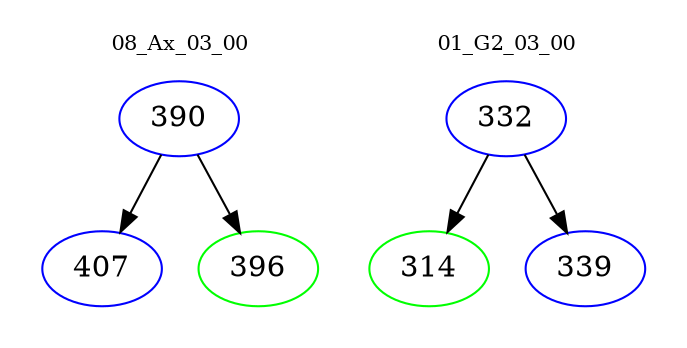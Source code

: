 digraph{
subgraph cluster_0 {
color = white
label = "08_Ax_03_00";
fontsize=10;
T0_390 [label="390", color="blue"]
T0_390 -> T0_407 [color="black"]
T0_407 [label="407", color="blue"]
T0_390 -> T0_396 [color="black"]
T0_396 [label="396", color="green"]
}
subgraph cluster_1 {
color = white
label = "01_G2_03_00";
fontsize=10;
T1_332 [label="332", color="blue"]
T1_332 -> T1_314 [color="black"]
T1_314 [label="314", color="green"]
T1_332 -> T1_339 [color="black"]
T1_339 [label="339", color="blue"]
}
}
